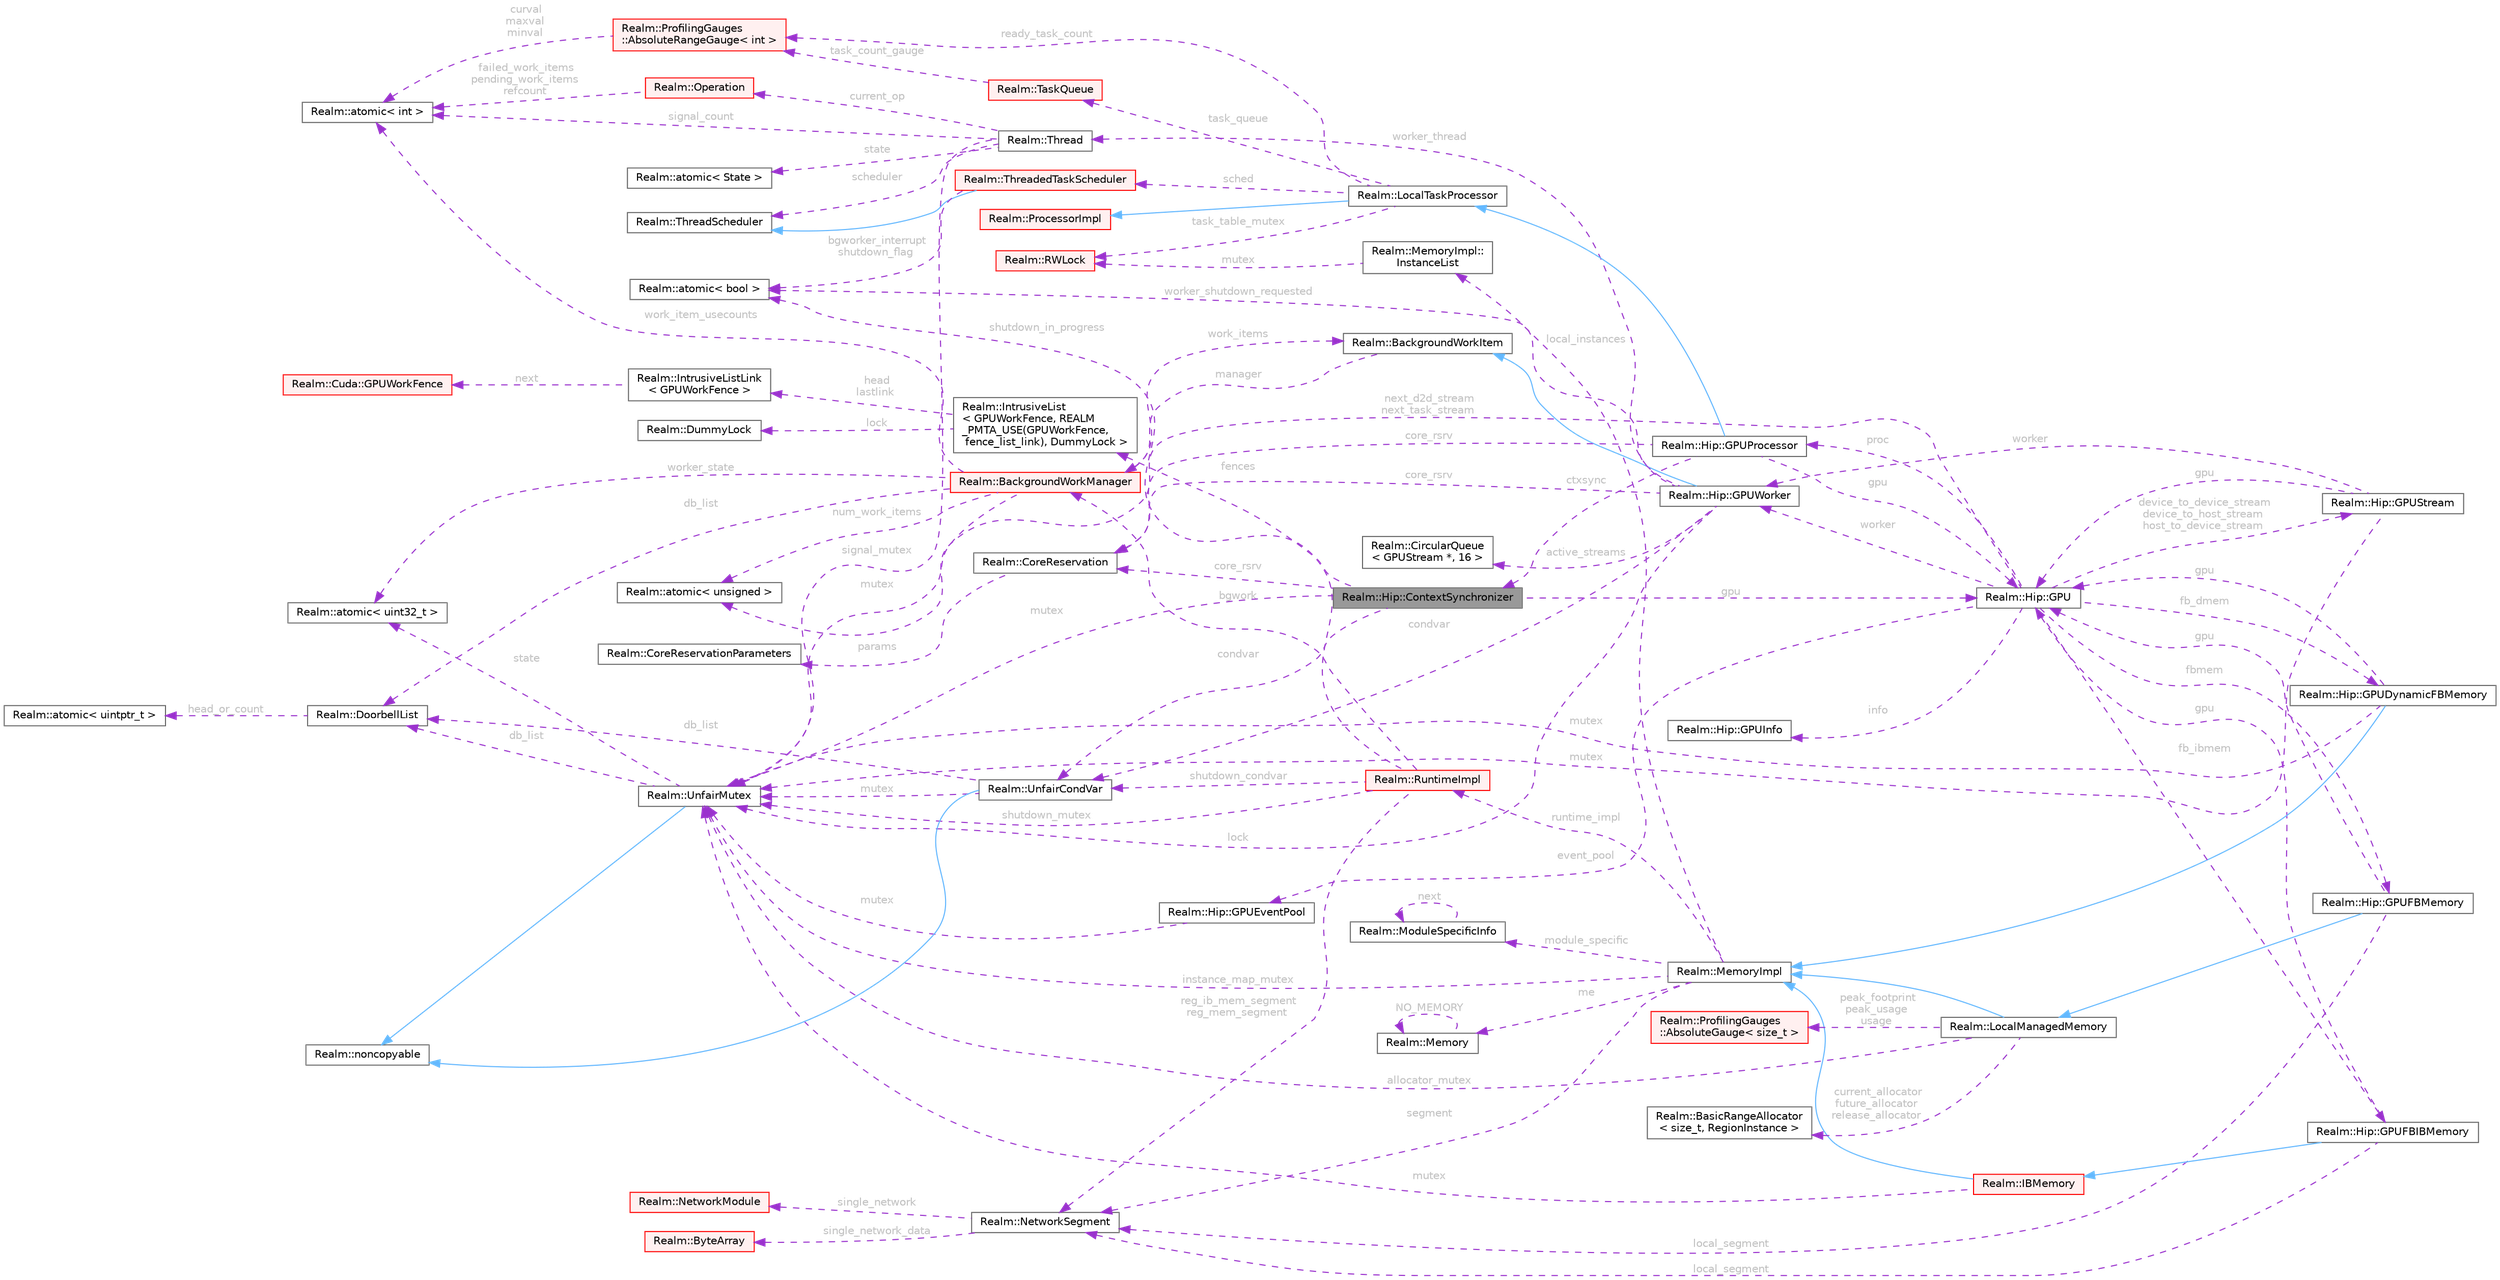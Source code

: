 digraph "Realm::Hip::ContextSynchronizer"
{
 // LATEX_PDF_SIZE
  bgcolor="transparent";
  edge [fontname=Helvetica,fontsize=10,labelfontname=Helvetica,labelfontsize=10];
  node [fontname=Helvetica,fontsize=10,shape=box,height=0.2,width=0.4];
  rankdir="LR";
  Node1 [id="Node000001",label="Realm::Hip::ContextSynchronizer",height=0.2,width=0.4,color="gray40", fillcolor="grey60", style="filled", fontcolor="black",tooltip=" "];
  Node2 -> Node1 [id="edge1_Node000001_Node000002",dir="back",color="darkorchid3",style="dashed",tooltip=" ",label=" gpu",fontcolor="grey" ];
  Node2 [id="Node000002",label="Realm::Hip::GPU",height=0.2,width=0.4,color="gray40", fillcolor="white", style="filled",URL="$classRealm_1_1Hip_1_1GPU.html",tooltip=" "];
  Node3 -> Node2 [id="edge2_Node000002_Node000003",dir="back",color="darkorchid3",style="dashed",tooltip=" ",label=" info",fontcolor="grey" ];
  Node3 [id="Node000003",label="Realm::Hip::GPUInfo",height=0.2,width=0.4,color="gray40", fillcolor="white", style="filled",URL="$structRealm_1_1Hip_1_1GPUInfo.html",tooltip=" "];
  Node4 -> Node2 [id="edge3_Node000002_Node000004",dir="back",color="darkorchid3",style="dashed",tooltip=" ",label=" worker",fontcolor="grey" ];
  Node4 [id="Node000004",label="Realm::Hip::GPUWorker",height=0.2,width=0.4,color="gray40", fillcolor="white", style="filled",URL="$classRealm_1_1Hip_1_1GPUWorker.html",tooltip=" "];
  Node5 -> Node4 [id="edge4_Node000004_Node000005",dir="back",color="steelblue1",style="solid",tooltip=" "];
  Node5 [id="Node000005",label="Realm::BackgroundWorkItem",height=0.2,width=0.4,color="gray40", fillcolor="white", style="filled",URL="$classRealm_1_1BackgroundWorkItem.html",tooltip=" "];
  Node6 -> Node5 [id="edge5_Node000005_Node000006",dir="back",color="darkorchid3",style="dashed",tooltip=" ",label=" manager",fontcolor="grey" ];
  Node6 [id="Node000006",label="Realm::BackgroundWorkManager",height=0.2,width=0.4,color="red", fillcolor="#FFF0F0", style="filled",URL="$classRealm_1_1BackgroundWorkManager.html",tooltip=" "];
  Node8 -> Node6 [id="edge6_Node000006_Node000008",dir="back",color="darkorchid3",style="dashed",tooltip=" ",label=" mutex",fontcolor="grey" ];
  Node8 [id="Node000008",label="Realm::UnfairMutex",height=0.2,width=0.4,color="gray40", fillcolor="white", style="filled",URL="$classRealm_1_1UnfairMutex.html",tooltip=" "];
  Node9 -> Node8 [id="edge7_Node000008_Node000009",dir="back",color="steelblue1",style="solid",tooltip=" "];
  Node9 [id="Node000009",label="Realm::noncopyable",height=0.2,width=0.4,color="gray40", fillcolor="white", style="filled",URL="$classRealm_1_1noncopyable.html",tooltip=" "];
  Node10 -> Node8 [id="edge8_Node000008_Node000010",dir="back",color="darkorchid3",style="dashed",tooltip=" ",label=" state",fontcolor="grey" ];
  Node10 [id="Node000010",label="Realm::atomic\< uint32_t \>",height=0.2,width=0.4,color="gray40", fillcolor="white", style="filled",URL="$classRealm_1_1atomic.html",tooltip=" "];
  Node11 -> Node8 [id="edge9_Node000008_Node000011",dir="back",color="darkorchid3",style="dashed",tooltip=" ",label=" db_list",fontcolor="grey" ];
  Node11 [id="Node000011",label="Realm::DoorbellList",height=0.2,width=0.4,color="gray40", fillcolor="white", style="filled",URL="$classRealm_1_1DoorbellList.html",tooltip=" "];
  Node12 -> Node11 [id="edge10_Node000011_Node000012",dir="back",color="darkorchid3",style="dashed",tooltip=" ",label=" head_or_count",fontcolor="grey" ];
  Node12 [id="Node000012",label="Realm::atomic\< uintptr_t \>",height=0.2,width=0.4,color="gray40", fillcolor="white", style="filled",URL="$classRealm_1_1atomic.html",tooltip=" "];
  Node13 -> Node6 [id="edge11_Node000006_Node000013",dir="back",color="darkorchid3",style="dashed",tooltip=" ",label=" num_work_items",fontcolor="grey" ];
  Node13 [id="Node000013",label="Realm::atomic\< unsigned \>",height=0.2,width=0.4,color="gray40", fillcolor="white", style="filled",URL="$classRealm_1_1atomic.html",tooltip=" "];
  Node15 -> Node6 [id="edge12_Node000006_Node000015",dir="back",color="darkorchid3",style="dashed",tooltip=" ",label=" work_item_usecounts",fontcolor="grey" ];
  Node15 [id="Node000015",label="Realm::atomic\< int \>",height=0.2,width=0.4,color="gray40", fillcolor="white", style="filled",URL="$classRealm_1_1atomic.html",tooltip=" "];
  Node5 -> Node6 [id="edge13_Node000006_Node000005",dir="back",color="darkorchid3",style="dashed",tooltip=" ",label=" work_items",fontcolor="grey" ];
  Node10 -> Node6 [id="edge14_Node000006_Node000010",dir="back",color="darkorchid3",style="dashed",tooltip=" ",label=" worker_state",fontcolor="grey" ];
  Node11 -> Node6 [id="edge15_Node000006_Node000011",dir="back",color="darkorchid3",style="dashed",tooltip=" ",label=" db_list",fontcolor="grey" ];
  Node8 -> Node4 [id="edge16_Node000004_Node000008",dir="back",color="darkorchid3",style="dashed",tooltip=" ",label=" lock",fontcolor="grey" ];
  Node18 -> Node4 [id="edge17_Node000004_Node000018",dir="back",color="darkorchid3",style="dashed",tooltip=" ",label=" condvar",fontcolor="grey" ];
  Node18 [id="Node000018",label="Realm::UnfairCondVar",height=0.2,width=0.4,color="gray40", fillcolor="white", style="filled",URL="$classRealm_1_1UnfairCondVar.html",tooltip=" "];
  Node9 -> Node18 [id="edge18_Node000018_Node000009",dir="back",color="steelblue1",style="solid",tooltip=" "];
  Node8 -> Node18 [id="edge19_Node000018_Node000008",dir="back",color="darkorchid3",style="dashed",tooltip=" ",label=" mutex",fontcolor="grey" ];
  Node11 -> Node18 [id="edge20_Node000018_Node000011",dir="back",color="darkorchid3",style="dashed",tooltip=" ",label=" db_list",fontcolor="grey" ];
  Node19 -> Node4 [id="edge21_Node000004_Node000019",dir="back",color="darkorchid3",style="dashed",tooltip=" ",label=" active_streams",fontcolor="grey" ];
  Node19 [id="Node000019",label="Realm::CircularQueue\l\< GPUStream *, 16 \>",height=0.2,width=0.4,color="gray40", fillcolor="white", style="filled",URL="$classRealm_1_1CircularQueue.html",tooltip=" "];
  Node20 -> Node4 [id="edge22_Node000004_Node000020",dir="back",color="darkorchid3",style="dashed",tooltip=" ",label=" core_rsrv",fontcolor="grey" ];
  Node20 [id="Node000020",label="Realm::CoreReservation",height=0.2,width=0.4,color="gray40", fillcolor="white", style="filled",URL="$classRealm_1_1CoreReservation.html",tooltip=" "];
  Node21 -> Node20 [id="edge23_Node000020_Node000021",dir="back",color="darkorchid3",style="dashed",tooltip=" ",label=" params",fontcolor="grey" ];
  Node21 [id="Node000021",label="Realm::CoreReservationParameters",height=0.2,width=0.4,color="gray40", fillcolor="white", style="filled",URL="$classRealm_1_1CoreReservationParameters.html",tooltip=" "];
  Node22 -> Node4 [id="edge24_Node000004_Node000022",dir="back",color="darkorchid3",style="dashed",tooltip=" ",label=" worker_thread",fontcolor="grey" ];
  Node22 [id="Node000022",label="Realm::Thread",height=0.2,width=0.4,color="gray40", fillcolor="white", style="filled",URL="$classRealm_1_1Thread.html",tooltip=" "];
  Node23 -> Node22 [id="edge25_Node000022_Node000023",dir="back",color="darkorchid3",style="dashed",tooltip=" ",label=" state",fontcolor="grey" ];
  Node23 [id="Node000023",label="Realm::atomic\< State \>",height=0.2,width=0.4,color="gray40", fillcolor="white", style="filled",URL="$classRealm_1_1atomic.html",tooltip=" "];
  Node24 -> Node22 [id="edge26_Node000022_Node000024",dir="back",color="darkorchid3",style="dashed",tooltip=" ",label=" scheduler",fontcolor="grey" ];
  Node24 [id="Node000024",label="Realm::ThreadScheduler",height=0.2,width=0.4,color="gray40", fillcolor="white", style="filled",URL="$classRealm_1_1ThreadScheduler.html",tooltip=" "];
  Node25 -> Node22 [id="edge27_Node000022_Node000025",dir="back",color="darkorchid3",style="dashed",tooltip=" ",label=" current_op",fontcolor="grey" ];
  Node25 [id="Node000025",label="Realm::Operation",height=0.2,width=0.4,color="red", fillcolor="#FFF0F0", style="filled",URL="$classRealm_1_1Operation.html",tooltip=" "];
  Node15 -> Node25 [id="edge28_Node000025_Node000015",dir="back",color="darkorchid3",style="dashed",tooltip=" ",label=" failed_work_items\npending_work_items\nrefcount",fontcolor="grey" ];
  Node15 -> Node22 [id="edge29_Node000022_Node000015",dir="back",color="darkorchid3",style="dashed",tooltip=" ",label=" signal_count",fontcolor="grey" ];
  Node8 -> Node22 [id="edge30_Node000022_Node000008",dir="back",color="darkorchid3",style="dashed",tooltip=" ",label=" signal_mutex",fontcolor="grey" ];
  Node58 -> Node4 [id="edge31_Node000004_Node000058",dir="back",color="darkorchid3",style="dashed",tooltip=" ",label=" worker_shutdown_requested",fontcolor="grey" ];
  Node58 [id="Node000058",label="Realm::atomic\< bool \>",height=0.2,width=0.4,color="gray40", fillcolor="white", style="filled",URL="$classRealm_1_1atomic.html",tooltip=" "];
  Node59 -> Node2 [id="edge32_Node000002_Node000059",dir="back",color="darkorchid3",style="dashed",tooltip=" ",label=" proc",fontcolor="grey" ];
  Node59 [id="Node000059",label="Realm::Hip::GPUProcessor",height=0.2,width=0.4,color="gray40", fillcolor="white", style="filled",URL="$classRealm_1_1Hip_1_1GPUProcessor.html",tooltip=" "];
  Node60 -> Node59 [id="edge33_Node000059_Node000060",dir="back",color="steelblue1",style="solid",tooltip=" "];
  Node60 [id="Node000060",label="Realm::LocalTaskProcessor",height=0.2,width=0.4,color="gray40", fillcolor="white", style="filled",URL="$classRealm_1_1LocalTaskProcessor.html",tooltip=" "];
  Node30 -> Node60 [id="edge34_Node000060_Node000030",dir="back",color="steelblue1",style="solid",tooltip=" "];
  Node30 [id="Node000030",label="Realm::ProcessorImpl",height=0.2,width=0.4,color="red", fillcolor="#FFF0F0", style="filled",URL="$classRealm_1_1ProcessorImpl.html",tooltip=" "];
  Node61 -> Node60 [id="edge35_Node000060_Node000061",dir="back",color="darkorchid3",style="dashed",tooltip=" ",label=" sched",fontcolor="grey" ];
  Node61 [id="Node000061",label="Realm::ThreadedTaskScheduler",height=0.2,width=0.4,color="red", fillcolor="#FFF0F0", style="filled",URL="$classRealm_1_1ThreadedTaskScheduler.html",tooltip=" "];
  Node24 -> Node61 [id="edge36_Node000061_Node000024",dir="back",color="steelblue1",style="solid",tooltip=" "];
  Node58 -> Node61 [id="edge37_Node000061_Node000058",dir="back",color="darkorchid3",style="dashed",tooltip=" ",label=" bgworker_interrupt\nshutdown_flag",fontcolor="grey" ];
  Node81 -> Node60 [id="edge38_Node000060_Node000081",dir="back",color="darkorchid3",style="dashed",tooltip=" ",label=" task_queue",fontcolor="grey" ];
  Node81 [id="Node000081",label="Realm::TaskQueue",height=0.2,width=0.4,color="red", fillcolor="#FFF0F0", style="filled",URL="$classRealm_1_1TaskQueue.html",tooltip=" "];
  Node68 -> Node81 [id="edge39_Node000081_Node000068",dir="back",color="darkorchid3",style="dashed",tooltip=" ",label=" task_count_gauge",fontcolor="grey" ];
  Node68 [id="Node000068",label="Realm::ProfilingGauges\l::AbsoluteRangeGauge\< int \>",height=0.2,width=0.4,color="red", fillcolor="#FFF0F0", style="filled",URL="$classRealm_1_1ProfilingGauges_1_1AbsoluteRangeGauge.html",tooltip=" "];
  Node15 -> Node68 [id="edge40_Node000068_Node000015",dir="back",color="darkorchid3",style="dashed",tooltip=" ",label=" curval\nmaxval\nminval",fontcolor="grey" ];
  Node68 -> Node60 [id="edge41_Node000060_Node000068",dir="back",color="darkorchid3",style="dashed",tooltip=" ",label=" ready_task_count",fontcolor="grey" ];
  Node89 -> Node60 [id="edge42_Node000060_Node000089",dir="back",color="darkorchid3",style="dashed",tooltip=" ",label=" task_table_mutex",fontcolor="grey" ];
  Node89 [id="Node000089",label="Realm::RWLock",height=0.2,width=0.4,color="red", fillcolor="#FFF0F0", style="filled",URL="$classRealm_1_1RWLock.html",tooltip=" "];
  Node2 -> Node59 [id="edge43_Node000059_Node000002",dir="back",color="darkorchid3",style="dashed",tooltip=" ",label=" gpu",fontcolor="grey" ];
  Node1 -> Node59 [id="edge44_Node000059_Node000001",dir="back",color="darkorchid3",style="dashed",tooltip=" ",label=" ctxsync",fontcolor="grey" ];
  Node20 -> Node59 [id="edge45_Node000059_Node000020",dir="back",color="darkorchid3",style="dashed",tooltip=" ",label=" core_rsrv",fontcolor="grey" ];
  Node92 -> Node2 [id="edge46_Node000002_Node000092",dir="back",color="darkorchid3",style="dashed",tooltip=" ",label=" fbmem",fontcolor="grey" ];
  Node92 [id="Node000092",label="Realm::Hip::GPUFBMemory",height=0.2,width=0.4,color="gray40", fillcolor="white", style="filled",URL="$classRealm_1_1Hip_1_1GPUFBMemory.html",tooltip=" "];
  Node93 -> Node92 [id="edge47_Node000092_Node000093",dir="back",color="steelblue1",style="solid",tooltip=" "];
  Node93 [id="Node000093",label="Realm::LocalManagedMemory",height=0.2,width=0.4,color="gray40", fillcolor="white", style="filled",URL="$classRealm_1_1LocalManagedMemory.html",tooltip=" "];
  Node94 -> Node93 [id="edge48_Node000093_Node000094",dir="back",color="steelblue1",style="solid",tooltip=" "];
  Node94 [id="Node000094",label="Realm::MemoryImpl",height=0.2,width=0.4,color="gray40", fillcolor="white", style="filled",URL="$classRealm_1_1MemoryImpl.html",tooltip=" "];
  Node95 -> Node94 [id="edge49_Node000094_Node000095",dir="back",color="darkorchid3",style="dashed",tooltip=" ",label=" me",fontcolor="grey" ];
  Node95 [id="Node000095",label="Realm::Memory",height=0.2,width=0.4,color="gray40", fillcolor="white", style="filled",URL="$classRealm_1_1Memory.html",tooltip=" "];
  Node95 -> Node95 [id="edge50_Node000095_Node000095",dir="back",color="darkorchid3",style="dashed",tooltip=" ",label=" NO_MEMORY",fontcolor="grey" ];
  Node96 -> Node94 [id="edge51_Node000094_Node000096",dir="back",color="darkorchid3",style="dashed",tooltip=" ",label=" segment",fontcolor="grey" ];
  Node96 [id="Node000096",label="Realm::NetworkSegment",height=0.2,width=0.4,color="gray40", fillcolor="white", style="filled",URL="$classRealm_1_1NetworkSegment.html",tooltip=" "];
  Node97 -> Node96 [id="edge52_Node000096_Node000097",dir="back",color="darkorchid3",style="dashed",tooltip=" ",label=" single_network",fontcolor="grey" ];
  Node97 [id="Node000097",label="Realm::NetworkModule",height=0.2,width=0.4,color="red", fillcolor="#FFF0F0", style="filled",URL="$classRealm_1_1NetworkModule.html",tooltip=" "];
  Node50 -> Node96 [id="edge53_Node000096_Node000050",dir="back",color="darkorchid3",style="dashed",tooltip=" ",label=" single_network_data",fontcolor="grey" ];
  Node50 [id="Node000050",label="Realm::ByteArray",height=0.2,width=0.4,color="red", fillcolor="#FFF0F0", style="filled",URL="$classRealm_1_1ByteArray.html",tooltip=" "];
  Node99 -> Node94 [id="edge54_Node000094_Node000099",dir="back",color="darkorchid3",style="dashed",tooltip=" ",label=" module_specific",fontcolor="grey" ];
  Node99 [id="Node000099",label="Realm::ModuleSpecificInfo",height=0.2,width=0.4,color="gray40", fillcolor="white", style="filled",URL="$classRealm_1_1ModuleSpecificInfo.html",tooltip=" "];
  Node99 -> Node99 [id="edge55_Node000099_Node000099",dir="back",color="darkorchid3",style="dashed",tooltip=" ",label=" next",fontcolor="grey" ];
  Node8 -> Node94 [id="edge56_Node000094_Node000008",dir="back",color="darkorchid3",style="dashed",tooltip=" ",label=" instance_map_mutex",fontcolor="grey" ];
  Node100 -> Node94 [id="edge57_Node000094_Node000100",dir="back",color="darkorchid3",style="dashed",tooltip=" ",label=" local_instances",fontcolor="grey" ];
  Node100 [id="Node000100",label="Realm::MemoryImpl::\lInstanceList",height=0.2,width=0.4,color="gray40", fillcolor="white", style="filled",URL="$structRealm_1_1MemoryImpl_1_1InstanceList.html",tooltip=" "];
  Node89 -> Node100 [id="edge58_Node000100_Node000089",dir="back",color="darkorchid3",style="dashed",tooltip=" ",label=" mutex",fontcolor="grey" ];
  Node101 -> Node94 [id="edge59_Node000094_Node000101",dir="back",color="darkorchid3",style="dashed",tooltip=" ",label=" runtime_impl",fontcolor="grey" ];
  Node101 [id="Node000101",label="Realm::RuntimeImpl",height=0.2,width=0.4,color="red", fillcolor="#FFF0F0", style="filled",URL="$classRealm_1_1RuntimeImpl.html",tooltip=" "];
  Node8 -> Node101 [id="edge60_Node000101_Node000008",dir="back",color="darkorchid3",style="dashed",tooltip=" ",label=" shutdown_mutex",fontcolor="grey" ];
  Node18 -> Node101 [id="edge61_Node000101_Node000018",dir="back",color="darkorchid3",style="dashed",tooltip=" ",label=" shutdown_condvar",fontcolor="grey" ];
  Node58 -> Node101 [id="edge62_Node000101_Node000058",dir="back",color="darkorchid3",style="dashed",tooltip=" ",label=" shutdown_in_progress",fontcolor="grey" ];
  Node6 -> Node101 [id="edge63_Node000101_Node000006",dir="back",color="darkorchid3",style="dashed",tooltip=" ",label=" bgwork",fontcolor="grey" ];
  Node96 -> Node101 [id="edge64_Node000101_Node000096",dir="back",color="darkorchid3",style="dashed",tooltip=" ",label=" reg_ib_mem_segment\nreg_mem_segment",fontcolor="grey" ];
  Node8 -> Node93 [id="edge65_Node000093_Node000008",dir="back",color="darkorchid3",style="dashed",tooltip=" ",label=" allocator_mutex",fontcolor="grey" ];
  Node122 -> Node93 [id="edge66_Node000093_Node000122",dir="back",color="darkorchid3",style="dashed",tooltip=" ",label=" current_allocator\nfuture_allocator\nrelease_allocator",fontcolor="grey" ];
  Node122 [id="Node000122",label="Realm::BasicRangeAllocator\l\< size_t, RegionInstance \>",height=0.2,width=0.4,color="gray40", fillcolor="white", style="filled",URL="$classRealm_1_1BasicRangeAllocator.html",tooltip=" "];
  Node123 -> Node93 [id="edge67_Node000093_Node000123",dir="back",color="darkorchid3",style="dashed",tooltip=" ",label=" peak_footprint\npeak_usage\nusage",fontcolor="grey" ];
  Node123 [id="Node000123",label="Realm::ProfilingGauges\l::AbsoluteGauge\< size_t \>",height=0.2,width=0.4,color="red", fillcolor="#FFF0F0", style="filled",URL="$classRealm_1_1ProfilingGauges_1_1AbsoluteGauge.html",tooltip=" "];
  Node2 -> Node92 [id="edge68_Node000092_Node000002",dir="back",color="darkorchid3",style="dashed",tooltip=" ",label=" gpu",fontcolor="grey" ];
  Node96 -> Node92 [id="edge69_Node000092_Node000096",dir="back",color="darkorchid3",style="dashed",tooltip=" ",label=" local_segment",fontcolor="grey" ];
  Node124 -> Node2 [id="edge70_Node000002_Node000124",dir="back",color="darkorchid3",style="dashed",tooltip=" ",label=" fb_dmem",fontcolor="grey" ];
  Node124 [id="Node000124",label="Realm::Hip::GPUDynamicFBMemory",height=0.2,width=0.4,color="gray40", fillcolor="white", style="filled",URL="$classRealm_1_1Hip_1_1GPUDynamicFBMemory.html",tooltip=" "];
  Node94 -> Node124 [id="edge71_Node000124_Node000094",dir="back",color="steelblue1",style="solid",tooltip=" "];
  Node2 -> Node124 [id="edge72_Node000124_Node000002",dir="back",color="darkorchid3",style="dashed",tooltip=" ",label=" gpu",fontcolor="grey" ];
  Node8 -> Node124 [id="edge73_Node000124_Node000008",dir="back",color="darkorchid3",style="dashed",tooltip=" ",label=" mutex",fontcolor="grey" ];
  Node125 -> Node2 [id="edge74_Node000002_Node000125",dir="back",color="darkorchid3",style="dashed",tooltip=" ",label=" fb_ibmem",fontcolor="grey" ];
  Node125 [id="Node000125",label="Realm::Hip::GPUFBIBMemory",height=0.2,width=0.4,color="gray40", fillcolor="white", style="filled",URL="$classRealm_1_1Hip_1_1GPUFBIBMemory.html",tooltip=" "];
  Node126 -> Node125 [id="edge75_Node000125_Node000126",dir="back",color="steelblue1",style="solid",tooltip=" "];
  Node126 [id="Node000126",label="Realm::IBMemory",height=0.2,width=0.4,color="red", fillcolor="#FFF0F0", style="filled",URL="$classRealm_1_1IBMemory.html",tooltip=" "];
  Node94 -> Node126 [id="edge76_Node000126_Node000094",dir="back",color="steelblue1",style="solid",tooltip=" "];
  Node8 -> Node126 [id="edge77_Node000126_Node000008",dir="back",color="darkorchid3",style="dashed",tooltip=" ",label=" mutex",fontcolor="grey" ];
  Node2 -> Node125 [id="edge78_Node000125_Node000002",dir="back",color="darkorchid3",style="dashed",tooltip=" ",label=" gpu",fontcolor="grey" ];
  Node96 -> Node125 [id="edge79_Node000125_Node000096",dir="back",color="darkorchid3",style="dashed",tooltip=" ",label=" local_segment",fontcolor="grey" ];
  Node128 -> Node2 [id="edge80_Node000002_Node000128",dir="back",color="darkorchid3",style="dashed",tooltip=" ",label=" device_to_device_stream\ndevice_to_host_stream\nhost_to_device_stream",fontcolor="grey" ];
  Node128 [id="Node000128",label="Realm::Hip::GPUStream",height=0.2,width=0.4,color="gray40", fillcolor="white", style="filled",URL="$classRealm_1_1Hip_1_1GPUStream.html",tooltip=" "];
  Node2 -> Node128 [id="edge81_Node000128_Node000002",dir="back",color="darkorchid3",style="dashed",tooltip=" ",label=" gpu",fontcolor="grey" ];
  Node4 -> Node128 [id="edge82_Node000128_Node000004",dir="back",color="darkorchid3",style="dashed",tooltip=" ",label=" worker",fontcolor="grey" ];
  Node8 -> Node128 [id="edge83_Node000128_Node000008",dir="back",color="darkorchid3",style="dashed",tooltip=" ",label=" mutex",fontcolor="grey" ];
  Node13 -> Node2 [id="edge84_Node000002_Node000013",dir="back",color="darkorchid3",style="dashed",tooltip=" ",label=" next_d2d_stream\nnext_task_stream",fontcolor="grey" ];
  Node129 -> Node2 [id="edge85_Node000002_Node000129",dir="back",color="darkorchid3",style="dashed",tooltip=" ",label=" event_pool",fontcolor="grey" ];
  Node129 [id="Node000129",label="Realm::Hip::GPUEventPool",height=0.2,width=0.4,color="gray40", fillcolor="white", style="filled",URL="$classRealm_1_1Hip_1_1GPUEventPool.html",tooltip=" "];
  Node8 -> Node129 [id="edge86_Node000129_Node000008",dir="back",color="darkorchid3",style="dashed",tooltip=" ",label=" mutex",fontcolor="grey" ];
  Node8 -> Node1 [id="edge87_Node000001_Node000008",dir="back",color="darkorchid3",style="dashed",tooltip=" ",label=" mutex",fontcolor="grey" ];
  Node18 -> Node1 [id="edge88_Node000001_Node000018",dir="back",color="darkorchid3",style="dashed",tooltip=" ",label=" condvar",fontcolor="grey" ];
  Node130 -> Node1 [id="edge89_Node000001_Node000130",dir="back",color="darkorchid3",style="dashed",tooltip=" ",label=" fences",fontcolor="grey" ];
  Node130 [id="Node000130",label="Realm::IntrusiveList\l\< GPUWorkFence, REALM\l_PMTA_USE(GPUWorkFence,\l fence_list_link), DummyLock \>",height=0.2,width=0.4,color="gray40", fillcolor="white", style="filled",URL="$classRealm_1_1IntrusiveList.html",tooltip=" "];
  Node40 -> Node130 [id="edge90_Node000130_Node000040",dir="back",color="darkorchid3",style="dashed",tooltip=" ",label=" lock",fontcolor="grey" ];
  Node40 [id="Node000040",label="Realm::DummyLock",height=0.2,width=0.4,color="gray40", fillcolor="white", style="filled",URL="$classRealm_1_1DummyLock.html",tooltip=" "];
  Node131 -> Node130 [id="edge91_Node000130_Node000131",dir="back",color="darkorchid3",style="dashed",tooltip=" ",label=" head\nlastlink",fontcolor="grey" ];
  Node131 [id="Node000131",label="Realm::IntrusiveListLink\l\< GPUWorkFence \>",height=0.2,width=0.4,color="gray40", fillcolor="white", style="filled",URL="$structRealm_1_1IntrusiveListLink.html",tooltip=" "];
  Node132 -> Node131 [id="edge92_Node000131_Node000132",dir="back",color="darkorchid3",style="dashed",tooltip=" ",label=" next",fontcolor="grey" ];
  Node132 [id="Node000132",label="Realm::Cuda::GPUWorkFence",height=0.2,width=0.4,color="red", fillcolor="#FFF0F0", style="filled",URL="$classRealm_1_1Cuda_1_1GPUWorkFence.html",tooltip=" "];
  Node20 -> Node1 [id="edge93_Node000001_Node000020",dir="back",color="darkorchid3",style="dashed",tooltip=" ",label=" core_rsrv",fontcolor="grey" ];
}
